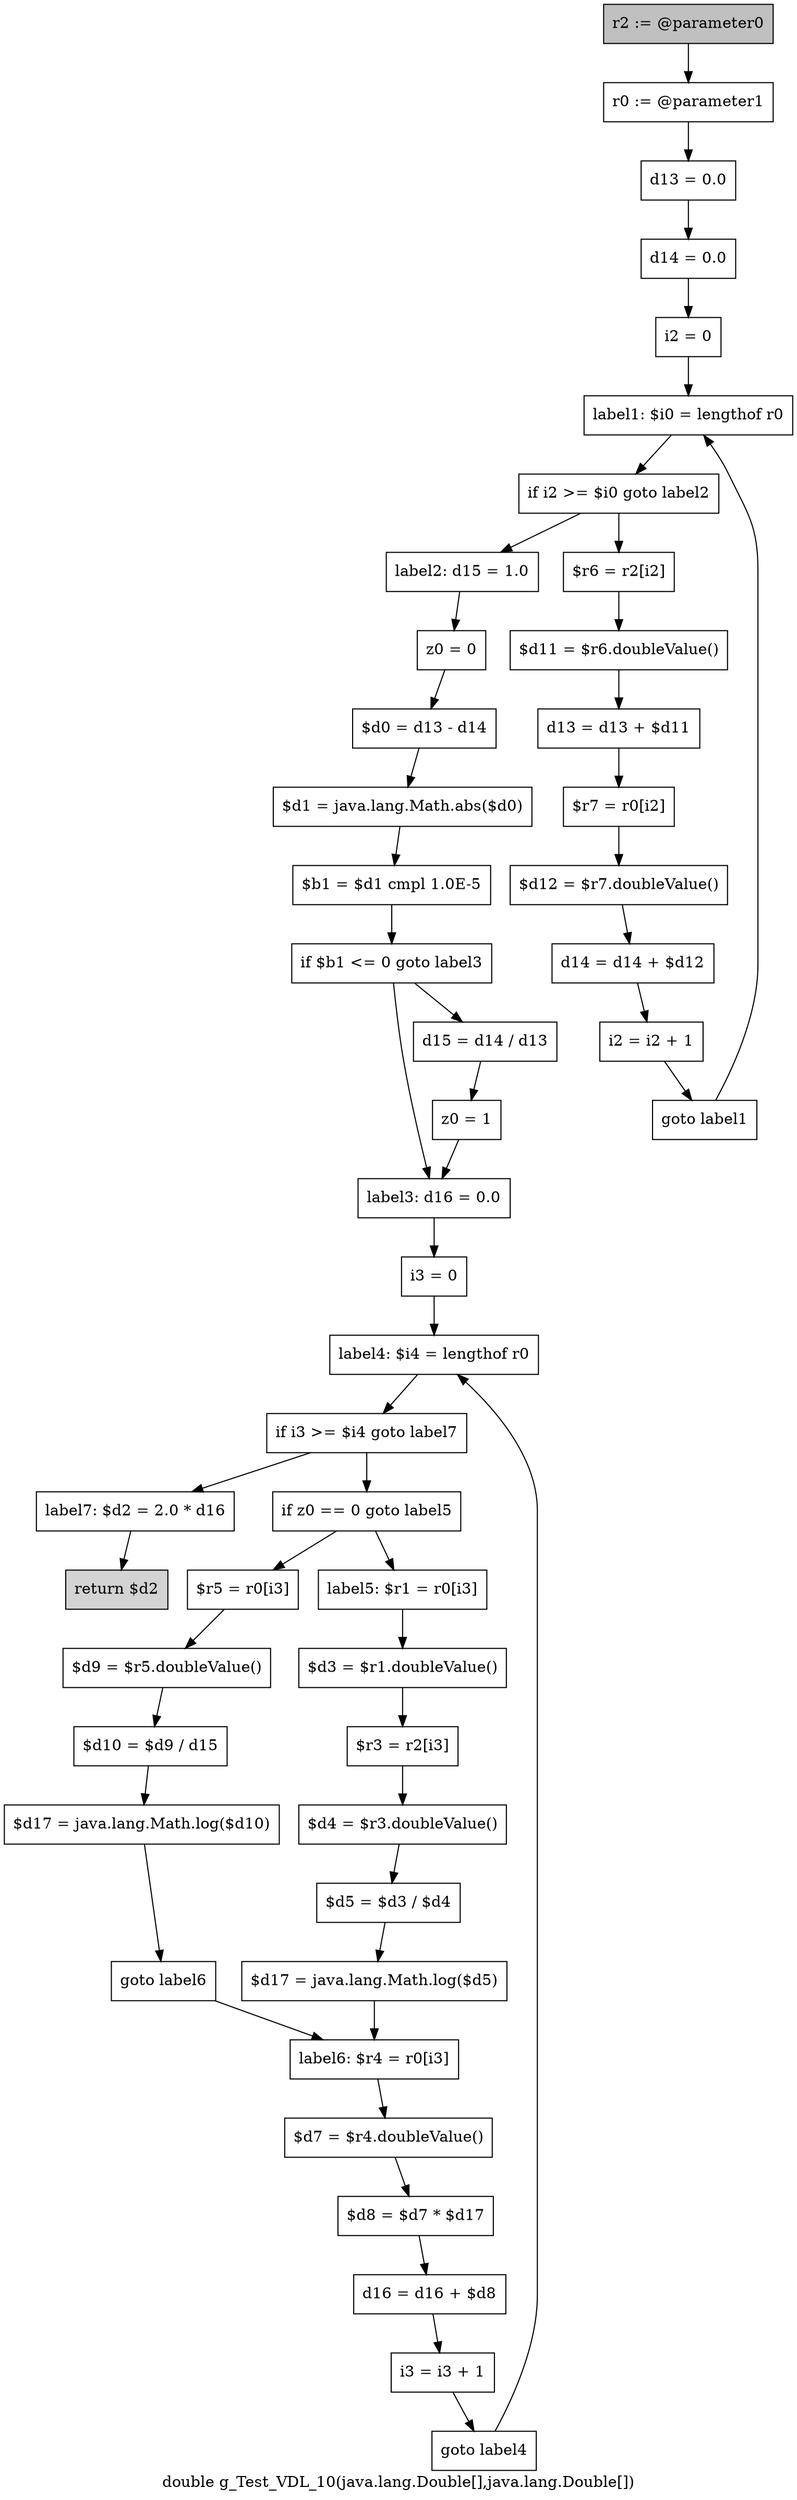 digraph "double g_Test_VDL_10(java.lang.Double[],java.lang.Double[])" {
    label="double g_Test_VDL_10(java.lang.Double[],java.lang.Double[])";
    node [shape=box];
    "0" [style=filled,fillcolor=gray,label="r2 := @parameter0",];
    "1" [label="r0 := @parameter1",];
    "0"->"1";
    "2" [label="d13 = 0.0",];
    "1"->"2";
    "3" [label="d14 = 0.0",];
    "2"->"3";
    "4" [label="i2 = 0",];
    "3"->"4";
    "5" [label="label1: $i0 = lengthof r0",];
    "4"->"5";
    "6" [label="if i2 >= $i0 goto label2",];
    "5"->"6";
    "7" [label="$r6 = r2[i2]",];
    "6"->"7";
    "15" [label="label2: d15 = 1.0",];
    "6"->"15";
    "8" [label="$d11 = $r6.doubleValue()",];
    "7"->"8";
    "9" [label="d13 = d13 + $d11",];
    "8"->"9";
    "10" [label="$r7 = r0[i2]",];
    "9"->"10";
    "11" [label="$d12 = $r7.doubleValue()",];
    "10"->"11";
    "12" [label="d14 = d14 + $d12",];
    "11"->"12";
    "13" [label="i2 = i2 + 1",];
    "12"->"13";
    "14" [label="goto label1",];
    "13"->"14";
    "14"->"5";
    "16" [label="z0 = 0",];
    "15"->"16";
    "17" [label="$d0 = d13 - d14",];
    "16"->"17";
    "18" [label="$d1 = java.lang.Math.abs($d0)",];
    "17"->"18";
    "19" [label="$b1 = $d1 cmpl 1.0E-5",];
    "18"->"19";
    "20" [label="if $b1 <= 0 goto label3",];
    "19"->"20";
    "21" [label="d15 = d14 / d13",];
    "20"->"21";
    "23" [label="label3: d16 = 0.0",];
    "20"->"23";
    "22" [label="z0 = 1",];
    "21"->"22";
    "22"->"23";
    "24" [label="i3 = 0",];
    "23"->"24";
    "25" [label="label4: $i4 = lengthof r0",];
    "24"->"25";
    "26" [label="if i3 >= $i4 goto label7",];
    "25"->"26";
    "27" [label="if z0 == 0 goto label5",];
    "26"->"27";
    "45" [label="label7: $d2 = 2.0 * d16",];
    "26"->"45";
    "28" [label="$r5 = r0[i3]",];
    "27"->"28";
    "33" [label="label5: $r1 = r0[i3]",];
    "27"->"33";
    "29" [label="$d9 = $r5.doubleValue()",];
    "28"->"29";
    "30" [label="$d10 = $d9 / d15",];
    "29"->"30";
    "31" [label="$d17 = java.lang.Math.log($d10)",];
    "30"->"31";
    "32" [label="goto label6",];
    "31"->"32";
    "39" [label="label6: $r4 = r0[i3]",];
    "32"->"39";
    "34" [label="$d3 = $r1.doubleValue()",];
    "33"->"34";
    "35" [label="$r3 = r2[i3]",];
    "34"->"35";
    "36" [label="$d4 = $r3.doubleValue()",];
    "35"->"36";
    "37" [label="$d5 = $d3 / $d4",];
    "36"->"37";
    "38" [label="$d17 = java.lang.Math.log($d5)",];
    "37"->"38";
    "38"->"39";
    "40" [label="$d7 = $r4.doubleValue()",];
    "39"->"40";
    "41" [label="$d8 = $d7 * $d17",];
    "40"->"41";
    "42" [label="d16 = d16 + $d8",];
    "41"->"42";
    "43" [label="i3 = i3 + 1",];
    "42"->"43";
    "44" [label="goto label4",];
    "43"->"44";
    "44"->"25";
    "46" [style=filled,fillcolor=lightgray,label="return $d2",];
    "45"->"46";
}
